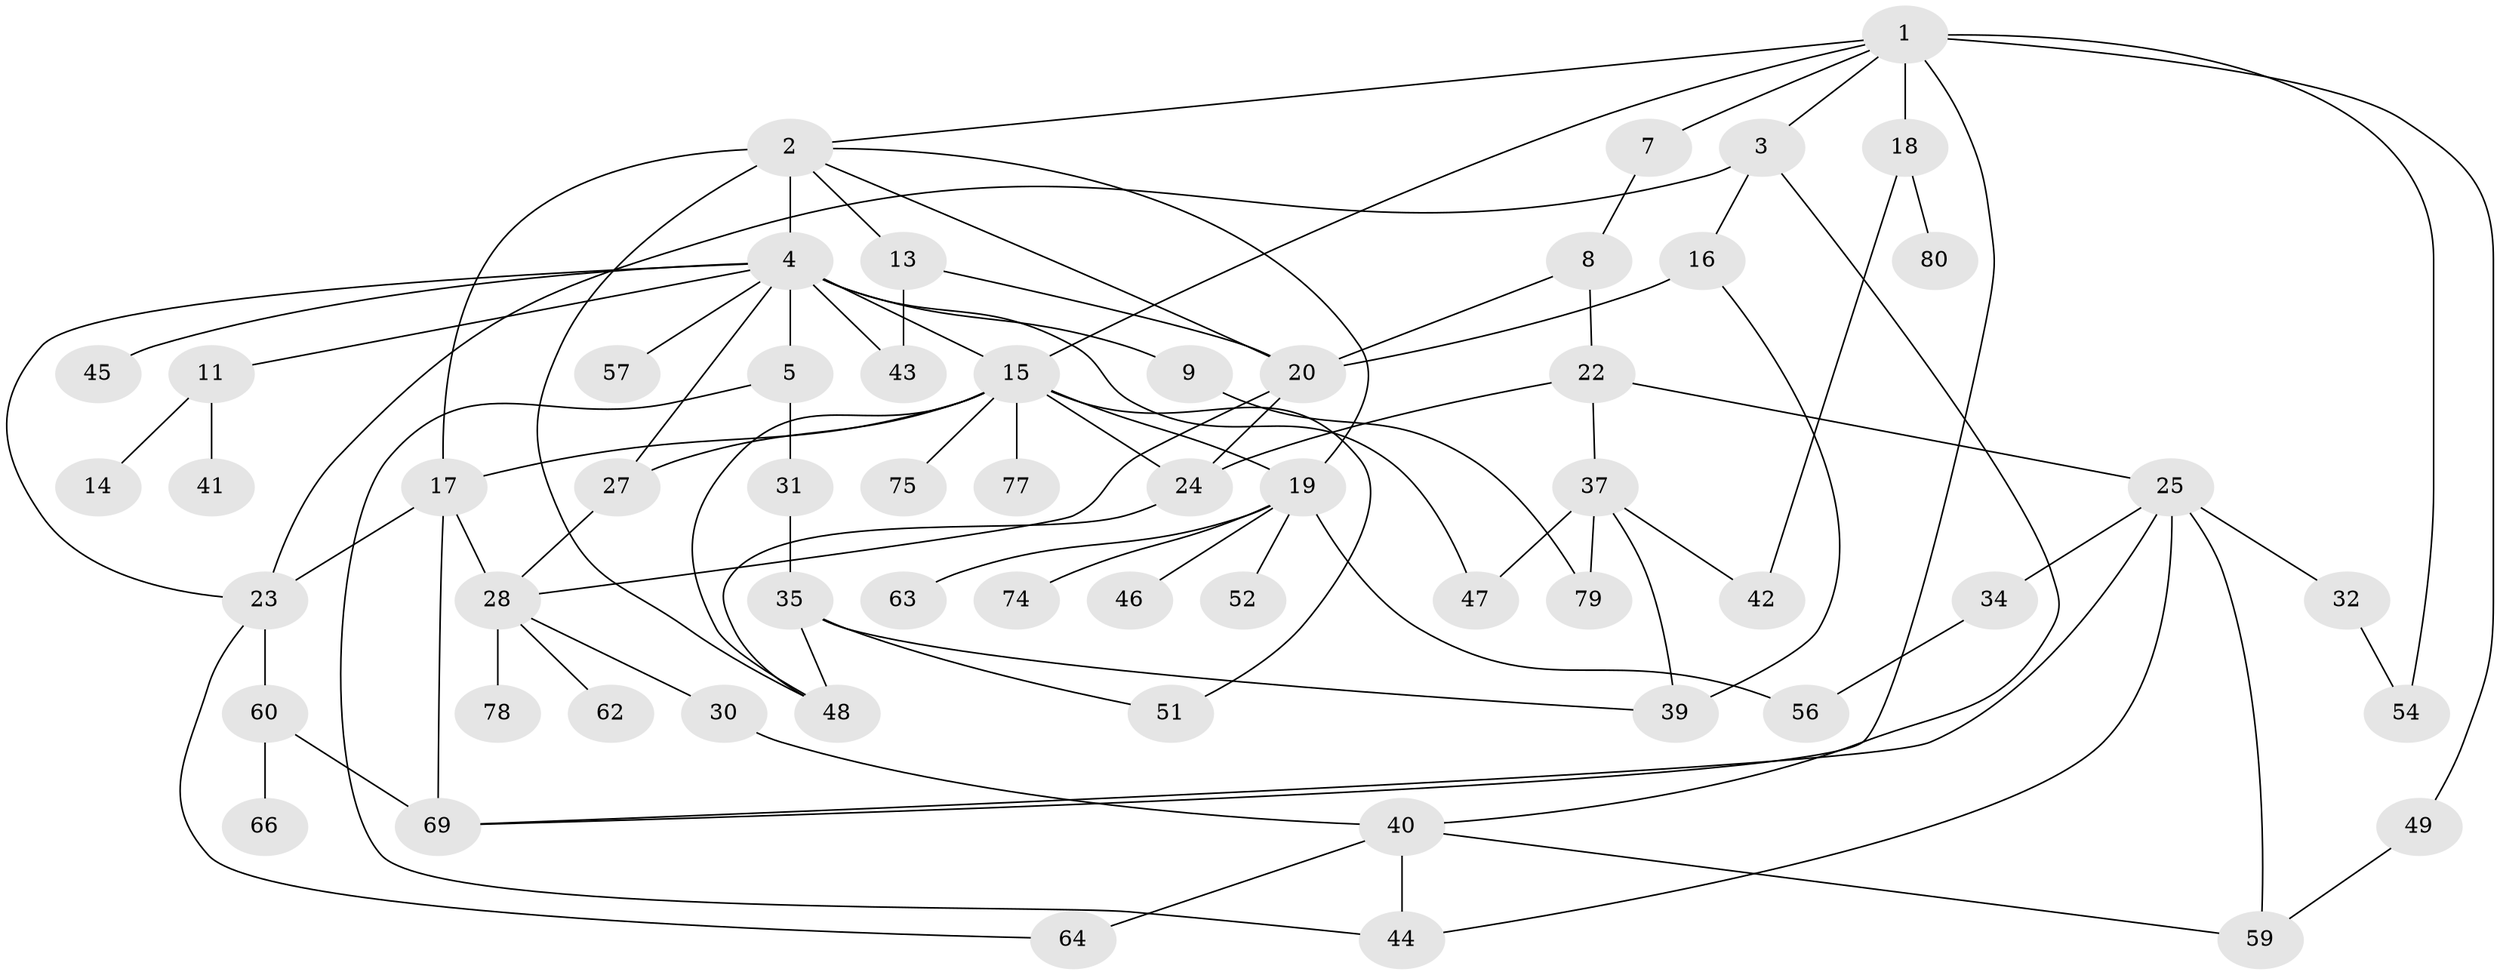// original degree distribution, {4: 0.18518518518518517, 8: 0.024691358024691357, 3: 0.2345679012345679, 7: 0.012345679012345678, 2: 0.2839506172839506, 1: 0.18518518518518517, 9: 0.012345679012345678, 5: 0.04938271604938271, 6: 0.012345679012345678}
// Generated by graph-tools (version 1.1) at 2025/10/02/27/25 16:10:55]
// undirected, 58 vertices, 91 edges
graph export_dot {
graph [start="1"]
  node [color=gray90,style=filled];
  1 [super="+6"];
  2 [super="+38"];
  3;
  4 [super="+36"];
  5 [super="+12"];
  7;
  8 [super="+10"];
  9;
  11 [super="+33"];
  13 [super="+81"];
  14;
  15 [super="+73"];
  16 [super="+21"];
  17 [super="+61"];
  18;
  19 [super="+58"];
  20 [super="+29"];
  22;
  23 [super="+55"];
  24;
  25 [super="+26"];
  27;
  28 [super="+50"];
  30;
  31;
  32 [super="+67"];
  34;
  35 [super="+71"];
  37 [super="+68"];
  39;
  40 [super="+72"];
  41;
  42;
  43 [super="+70"];
  44;
  45;
  46;
  47;
  48 [super="+53"];
  49;
  51;
  52;
  54;
  56;
  57;
  59 [super="+76"];
  60 [super="+65"];
  62;
  63;
  64;
  66;
  69;
  74;
  75;
  77;
  78;
  79;
  80;
  1 -- 2;
  1 -- 3;
  1 -- 54 [weight=2];
  1 -- 49;
  1 -- 18;
  1 -- 69;
  1 -- 7;
  1 -- 15;
  2 -- 4 [weight=2];
  2 -- 13;
  2 -- 17;
  2 -- 48 [weight=2];
  2 -- 19;
  2 -- 20;
  3 -- 16;
  3 -- 23;
  3 -- 40;
  4 -- 5;
  4 -- 9;
  4 -- 11;
  4 -- 27;
  4 -- 43;
  4 -- 15;
  4 -- 23;
  4 -- 57;
  4 -- 45;
  4 -- 47;
  5 -- 44;
  5 -- 31;
  7 -- 8;
  8 -- 22;
  8 -- 20;
  9 -- 79;
  11 -- 14;
  11 -- 41;
  13 -- 20;
  13 -- 43;
  15 -- 17;
  15 -- 19;
  15 -- 24;
  15 -- 75;
  15 -- 77;
  15 -- 51;
  15 -- 27;
  15 -- 48;
  16 -- 39;
  16 -- 20;
  17 -- 28;
  17 -- 69;
  17 -- 23;
  18 -- 42;
  18 -- 80;
  19 -- 46;
  19 -- 52;
  19 -- 56;
  19 -- 74;
  19 -- 63;
  20 -- 24;
  20 -- 28;
  22 -- 25;
  22 -- 37;
  22 -- 24;
  23 -- 64;
  23 -- 60;
  24 -- 48;
  25 -- 32;
  25 -- 44;
  25 -- 34;
  25 -- 59;
  25 -- 69;
  27 -- 28;
  28 -- 30;
  28 -- 62;
  28 -- 78;
  30 -- 40;
  31 -- 35;
  32 -- 54;
  34 -- 56;
  35 -- 51;
  35 -- 39;
  35 -- 48;
  37 -- 42;
  37 -- 79;
  37 -- 39;
  37 -- 47;
  40 -- 44;
  40 -- 64;
  40 -- 59;
  49 -- 59;
  60 -- 69 [weight=2];
  60 -- 66;
}
